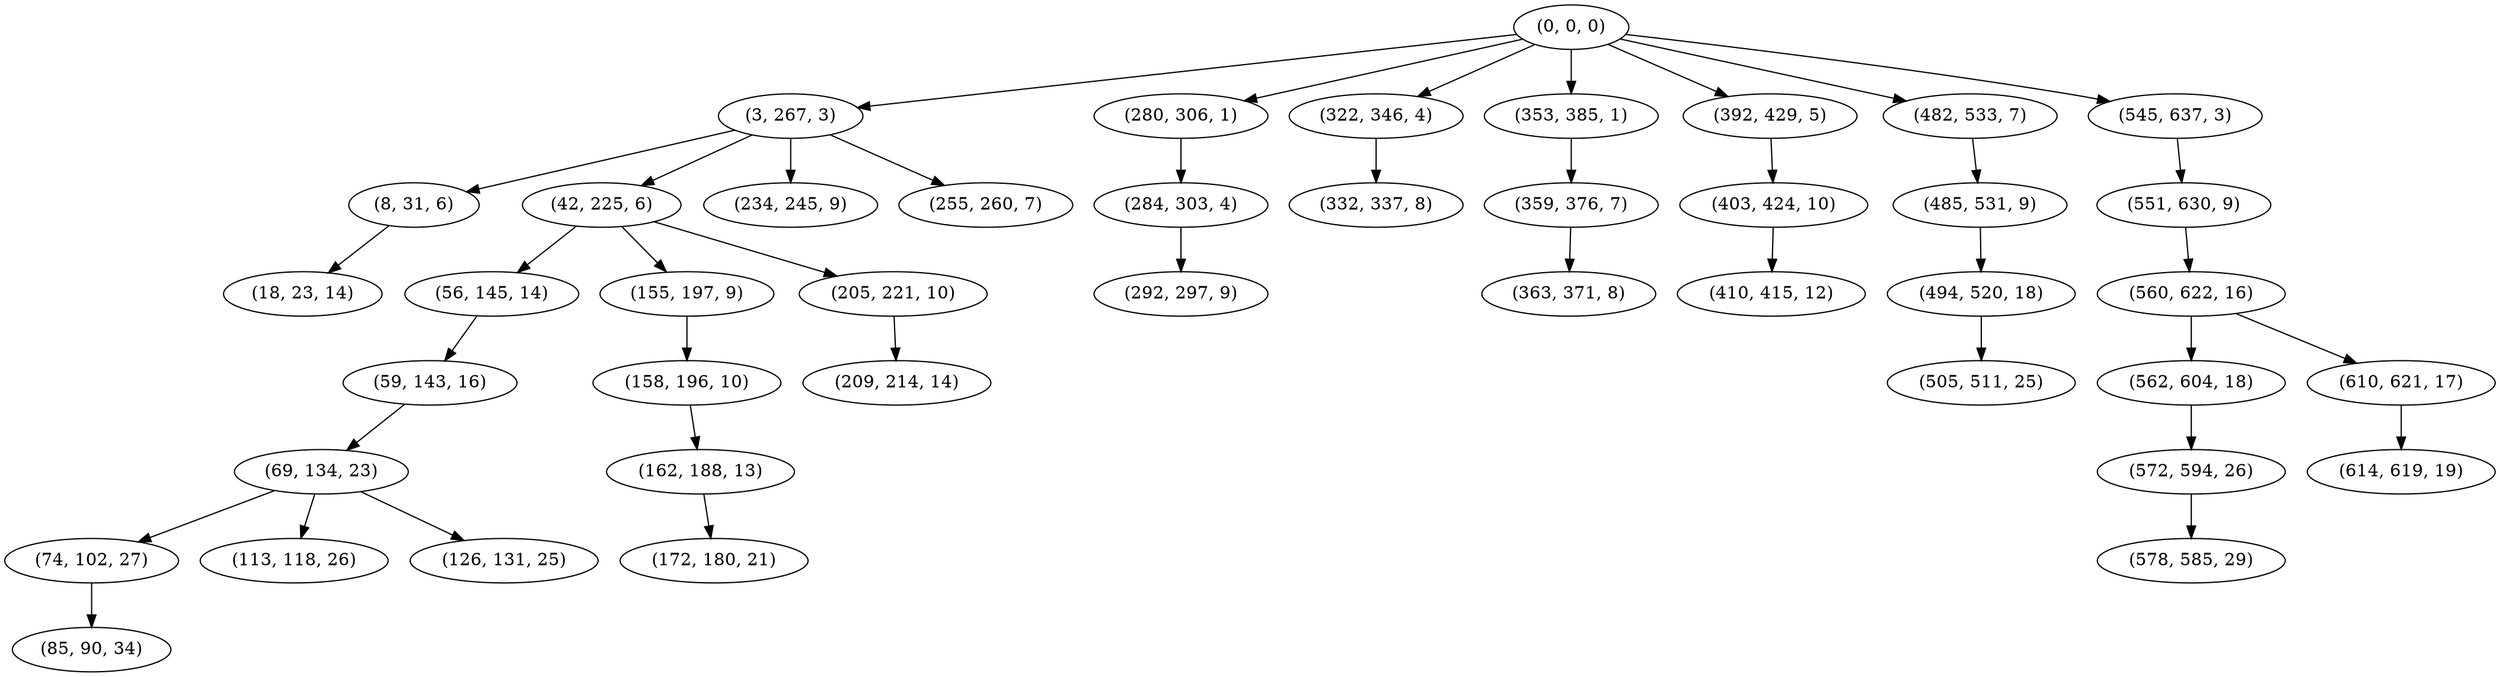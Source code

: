 digraph tree {
    "(0, 0, 0)";
    "(3, 267, 3)";
    "(8, 31, 6)";
    "(18, 23, 14)";
    "(42, 225, 6)";
    "(56, 145, 14)";
    "(59, 143, 16)";
    "(69, 134, 23)";
    "(74, 102, 27)";
    "(85, 90, 34)";
    "(113, 118, 26)";
    "(126, 131, 25)";
    "(155, 197, 9)";
    "(158, 196, 10)";
    "(162, 188, 13)";
    "(172, 180, 21)";
    "(205, 221, 10)";
    "(209, 214, 14)";
    "(234, 245, 9)";
    "(255, 260, 7)";
    "(280, 306, 1)";
    "(284, 303, 4)";
    "(292, 297, 9)";
    "(322, 346, 4)";
    "(332, 337, 8)";
    "(353, 385, 1)";
    "(359, 376, 7)";
    "(363, 371, 8)";
    "(392, 429, 5)";
    "(403, 424, 10)";
    "(410, 415, 12)";
    "(482, 533, 7)";
    "(485, 531, 9)";
    "(494, 520, 18)";
    "(505, 511, 25)";
    "(545, 637, 3)";
    "(551, 630, 9)";
    "(560, 622, 16)";
    "(562, 604, 18)";
    "(572, 594, 26)";
    "(578, 585, 29)";
    "(610, 621, 17)";
    "(614, 619, 19)";
    "(0, 0, 0)" -> "(3, 267, 3)";
    "(0, 0, 0)" -> "(280, 306, 1)";
    "(0, 0, 0)" -> "(322, 346, 4)";
    "(0, 0, 0)" -> "(353, 385, 1)";
    "(0, 0, 0)" -> "(392, 429, 5)";
    "(0, 0, 0)" -> "(482, 533, 7)";
    "(0, 0, 0)" -> "(545, 637, 3)";
    "(3, 267, 3)" -> "(8, 31, 6)";
    "(3, 267, 3)" -> "(42, 225, 6)";
    "(3, 267, 3)" -> "(234, 245, 9)";
    "(3, 267, 3)" -> "(255, 260, 7)";
    "(8, 31, 6)" -> "(18, 23, 14)";
    "(42, 225, 6)" -> "(56, 145, 14)";
    "(42, 225, 6)" -> "(155, 197, 9)";
    "(42, 225, 6)" -> "(205, 221, 10)";
    "(56, 145, 14)" -> "(59, 143, 16)";
    "(59, 143, 16)" -> "(69, 134, 23)";
    "(69, 134, 23)" -> "(74, 102, 27)";
    "(69, 134, 23)" -> "(113, 118, 26)";
    "(69, 134, 23)" -> "(126, 131, 25)";
    "(74, 102, 27)" -> "(85, 90, 34)";
    "(155, 197, 9)" -> "(158, 196, 10)";
    "(158, 196, 10)" -> "(162, 188, 13)";
    "(162, 188, 13)" -> "(172, 180, 21)";
    "(205, 221, 10)" -> "(209, 214, 14)";
    "(280, 306, 1)" -> "(284, 303, 4)";
    "(284, 303, 4)" -> "(292, 297, 9)";
    "(322, 346, 4)" -> "(332, 337, 8)";
    "(353, 385, 1)" -> "(359, 376, 7)";
    "(359, 376, 7)" -> "(363, 371, 8)";
    "(392, 429, 5)" -> "(403, 424, 10)";
    "(403, 424, 10)" -> "(410, 415, 12)";
    "(482, 533, 7)" -> "(485, 531, 9)";
    "(485, 531, 9)" -> "(494, 520, 18)";
    "(494, 520, 18)" -> "(505, 511, 25)";
    "(545, 637, 3)" -> "(551, 630, 9)";
    "(551, 630, 9)" -> "(560, 622, 16)";
    "(560, 622, 16)" -> "(562, 604, 18)";
    "(560, 622, 16)" -> "(610, 621, 17)";
    "(562, 604, 18)" -> "(572, 594, 26)";
    "(572, 594, 26)" -> "(578, 585, 29)";
    "(610, 621, 17)" -> "(614, 619, 19)";
}
